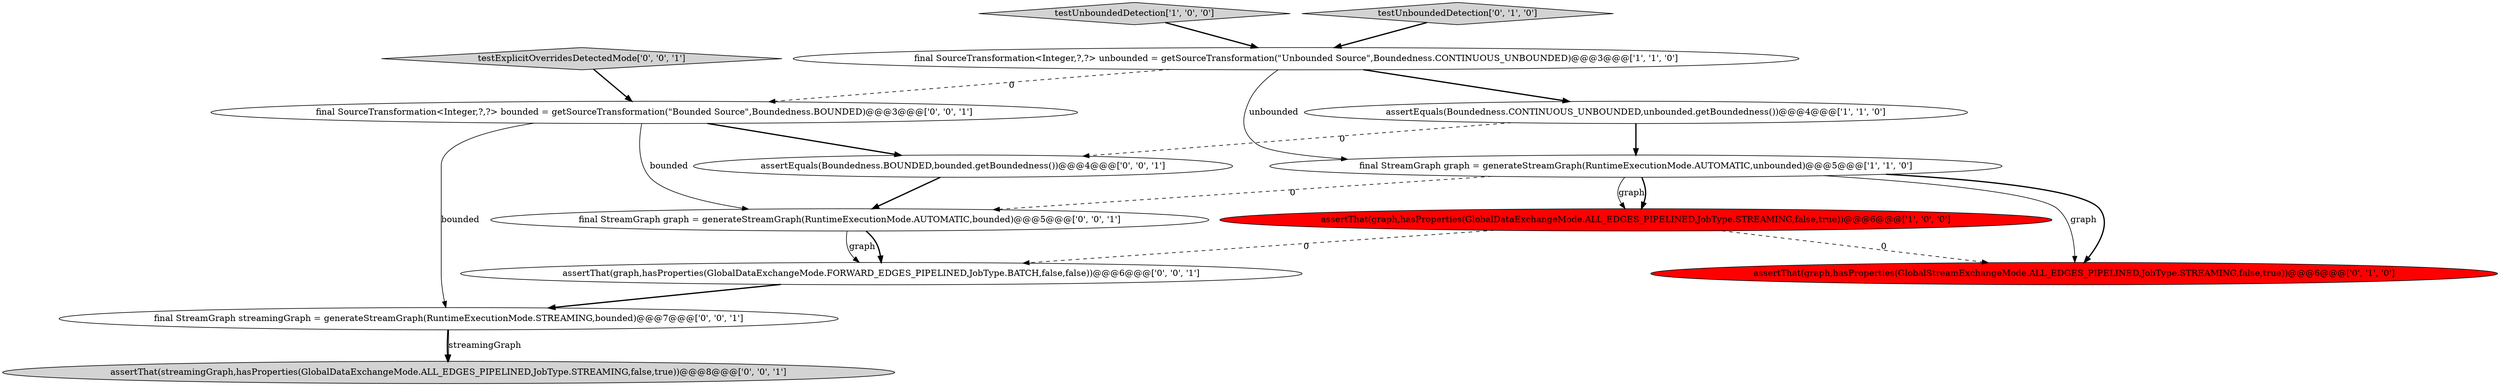 digraph {
11 [style = filled, label = "final StreamGraph graph = generateStreamGraph(RuntimeExecutionMode.AUTOMATIC,bounded)@@@5@@@['0', '0', '1']", fillcolor = white, shape = ellipse image = "AAA0AAABBB3BBB"];
3 [style = filled, label = "final StreamGraph graph = generateStreamGraph(RuntimeExecutionMode.AUTOMATIC,unbounded)@@@5@@@['1', '1', '0']", fillcolor = white, shape = ellipse image = "AAA0AAABBB1BBB"];
0 [style = filled, label = "testUnboundedDetection['1', '0', '0']", fillcolor = lightgray, shape = diamond image = "AAA0AAABBB1BBB"];
4 [style = filled, label = "assertThat(graph,hasProperties(GlobalDataExchangeMode.ALL_EDGES_PIPELINED,JobType.STREAMING,false,true))@@@6@@@['1', '0', '0']", fillcolor = red, shape = ellipse image = "AAA1AAABBB1BBB"];
10 [style = filled, label = "assertEquals(Boundedness.BOUNDED,bounded.getBoundedness())@@@4@@@['0', '0', '1']", fillcolor = white, shape = ellipse image = "AAA0AAABBB3BBB"];
12 [style = filled, label = "final SourceTransformation<Integer,?,?> bounded = getSourceTransformation(\"Bounded Source\",Boundedness.BOUNDED)@@@3@@@['0', '0', '1']", fillcolor = white, shape = ellipse image = "AAA0AAABBB3BBB"];
1 [style = filled, label = "final SourceTransformation<Integer,?,?> unbounded = getSourceTransformation(\"Unbounded Source\",Boundedness.CONTINUOUS_UNBOUNDED)@@@3@@@['1', '1', '0']", fillcolor = white, shape = ellipse image = "AAA0AAABBB1BBB"];
5 [style = filled, label = "assertThat(graph,hasProperties(GlobalStreamExchangeMode.ALL_EDGES_PIPELINED,JobType.STREAMING,false,true))@@@6@@@['0', '1', '0']", fillcolor = red, shape = ellipse image = "AAA1AAABBB2BBB"];
8 [style = filled, label = "assertThat(streamingGraph,hasProperties(GlobalDataExchangeMode.ALL_EDGES_PIPELINED,JobType.STREAMING,false,true))@@@8@@@['0', '0', '1']", fillcolor = lightgray, shape = ellipse image = "AAA0AAABBB3BBB"];
7 [style = filled, label = "testExplicitOverridesDetectedMode['0', '0', '1']", fillcolor = lightgray, shape = diamond image = "AAA0AAABBB3BBB"];
9 [style = filled, label = "final StreamGraph streamingGraph = generateStreamGraph(RuntimeExecutionMode.STREAMING,bounded)@@@7@@@['0', '0', '1']", fillcolor = white, shape = ellipse image = "AAA0AAABBB3BBB"];
13 [style = filled, label = "assertThat(graph,hasProperties(GlobalDataExchangeMode.FORWARD_EDGES_PIPELINED,JobType.BATCH,false,false))@@@6@@@['0', '0', '1']", fillcolor = white, shape = ellipse image = "AAA0AAABBB3BBB"];
2 [style = filled, label = "assertEquals(Boundedness.CONTINUOUS_UNBOUNDED,unbounded.getBoundedness())@@@4@@@['1', '1', '0']", fillcolor = white, shape = ellipse image = "AAA0AAABBB1BBB"];
6 [style = filled, label = "testUnboundedDetection['0', '1', '0']", fillcolor = lightgray, shape = diamond image = "AAA0AAABBB2BBB"];
7->12 [style = bold, label=""];
3->4 [style = solid, label="graph"];
2->3 [style = bold, label=""];
9->8 [style = bold, label=""];
3->4 [style = bold, label=""];
3->5 [style = solid, label="graph"];
12->11 [style = solid, label="bounded"];
2->10 [style = dashed, label="0"];
6->1 [style = bold, label=""];
1->12 [style = dashed, label="0"];
3->5 [style = bold, label=""];
12->10 [style = bold, label=""];
1->3 [style = solid, label="unbounded"];
0->1 [style = bold, label=""];
11->13 [style = solid, label="graph"];
11->13 [style = bold, label=""];
4->5 [style = dashed, label="0"];
1->2 [style = bold, label=""];
13->9 [style = bold, label=""];
4->13 [style = dashed, label="0"];
9->8 [style = solid, label="streamingGraph"];
3->11 [style = dashed, label="0"];
12->9 [style = solid, label="bounded"];
10->11 [style = bold, label=""];
}
